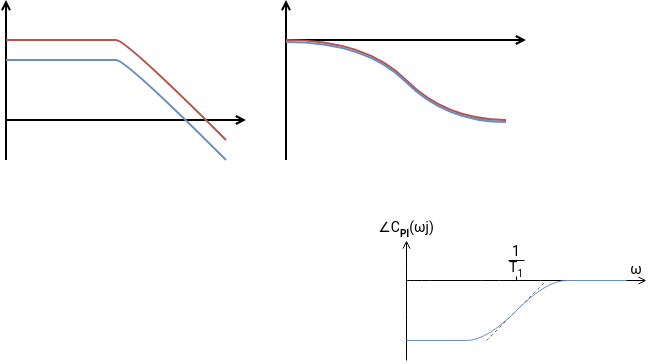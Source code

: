 <mxfile version="20.6.1" type="device"><diagram id="PHjEE_tYsPn7fcCQc_cB" name="Page-1"><mxGraphModel dx="236" dy="171" grid="1" gridSize="10" guides="1" tooltips="1" connect="1" arrows="1" fold="1" page="1" pageScale="1" pageWidth="827" pageHeight="1169" math="1" shadow="0"><root><mxCell id="0"/><mxCell id="1" parent="0"/><mxCell id="6nMfZP-pIVt0r_uAwbMw-13" value="" style="endArrow=none;html=1;rounded=0;strokeWidth=0.5;fontFamily=Roboto;fontSource=https%3A%2F%2Ffonts.googleapis.com%2Fcss%3Ffamily%3DRoboto;fontSize=5;fillColor=#f5f5f5;strokeColor=#666666;dashed=1;" edge="1" parent="1"><mxGeometry width="50" height="50" relative="1" as="geometry"><mxPoint x="480" y="290" as="sourcePoint"/><mxPoint x="510" y="260" as="targetPoint"/></mxGeometry></mxCell><mxCell id="6nMfZP-pIVt0r_uAwbMw-10" value="1" style="text;html=1;strokeColor=none;fillColor=none;align=center;verticalAlign=top;whiteSpace=wrap;rounded=0;fontFamily=Roboto;fontSource=https%3A%2F%2Ffonts.googleapis.com%2Fcss%3Ffamily%3DRoboto;fontSize=7;spacingLeft=0;spacingTop=-5;" vertex="1" parent="1"><mxGeometry x="490" y="240" width="10" height="10" as="geometry"/></mxCell><mxCell id="6nMfZP-pIVt0r_uAwbMw-11" value="T&lt;sub style=&quot;&quot;&gt;&lt;font style=&quot;font-size: 5px;&quot;&gt;1&lt;/font&gt;&lt;/sub&gt;" style="text;html=1;strokeColor=none;fillColor=none;align=center;verticalAlign=bottom;whiteSpace=wrap;rounded=0;fontFamily=Roboto;fontSource=https%3A%2F%2Ffonts.googleapis.com%2Fcss%3Ffamily%3DRoboto;fontSize=7;spacingLeft=0;spacingTop=0;spacingBottom=-2;" vertex="1" parent="1"><mxGeometry x="490" y="250" width="10" height="10" as="geometry"/></mxCell><mxCell id="ITSz3YMHsk7jCdU6QYkX-1" value="" style="endArrow=open;html=1;rounded=0;endFill=0;startSize=6;endSize=3;curved=1;" parent="1" edge="1"><mxGeometry width="50" height="50" relative="1" as="geometry"><mxPoint x="240" y="200" as="sourcePoint"/><mxPoint x="240" y="120" as="targetPoint"/></mxGeometry></mxCell><mxCell id="ITSz3YMHsk7jCdU6QYkX-2" value="" style="endArrow=open;html=1;rounded=0;endFill=0;startSize=6;endSize=3;curved=1;" parent="1" edge="1"><mxGeometry width="50" height="50" relative="1" as="geometry"><mxPoint x="240" y="180" as="sourcePoint"/><mxPoint x="360" y="180" as="targetPoint"/></mxGeometry></mxCell><mxCell id="ITSz3YMHsk7jCdU6QYkX-3" value="" style="endArrow=none;html=1;rounded=0;startSize=6;endSize=3;curved=1;fillColor=#dae8fc;strokeColor=#6c8ebf;" parent="1" edge="1"><mxGeometry width="50" height="50" relative="1" as="geometry"><mxPoint x="240" y="150" as="sourcePoint"/><mxPoint x="350" y="200" as="targetPoint"/><Array as="points"><mxPoint x="290" y="150"/><mxPoint x="300" y="150"/></Array></mxGeometry></mxCell><mxCell id="ITSz3YMHsk7jCdU6QYkX-4" value="" style="endArrow=none;html=1;rounded=0;startSize=6;endSize=3;curved=1;fillColor=#f8cecc;strokeColor=#b85450;" parent="1" edge="1"><mxGeometry width="50" height="50" relative="1" as="geometry"><mxPoint x="240" y="140" as="sourcePoint"/><mxPoint x="350" y="190" as="targetPoint"/><Array as="points"><mxPoint x="290" y="140"/><mxPoint x="300" y="140"/></Array></mxGeometry></mxCell><mxCell id="ITSz3YMHsk7jCdU6QYkX-5" value="" style="endArrow=open;html=1;rounded=0;endFill=0;startSize=6;endSize=3;curved=1;" parent="1" edge="1"><mxGeometry width="50" height="50" relative="1" as="geometry"><mxPoint x="380" y="200" as="sourcePoint"/><mxPoint x="380" y="120" as="targetPoint"/></mxGeometry></mxCell><mxCell id="ITSz3YMHsk7jCdU6QYkX-6" value="" style="endArrow=open;html=1;rounded=0;endFill=0;startSize=6;endSize=3;curved=1;" parent="1" edge="1"><mxGeometry width="50" height="50" relative="1" as="geometry"><mxPoint x="380" y="140" as="sourcePoint"/><mxPoint x="500" y="140" as="targetPoint"/></mxGeometry></mxCell><mxCell id="ITSz3YMHsk7jCdU6QYkX-8" value="" style="endArrow=none;html=1;rounded=0;startSize=6;endSize=3;curved=1;fillColor=#f8cecc;strokeColor=#b85450;" parent="1" edge="1"><mxGeometry width="50" height="50" relative="1" as="geometry"><mxPoint x="380" y="140" as="sourcePoint"/><mxPoint x="490" y="180" as="targetPoint"/><Array as="points"><mxPoint x="420" y="140"/><mxPoint x="460" y="180"/></Array></mxGeometry></mxCell><mxCell id="ITSz3YMHsk7jCdU6QYkX-9" value="" style="endArrow=none;html=1;rounded=0;startSize=6;endSize=3;curved=1;fillColor=#dae8fc;strokeColor=#6c8ebf;" parent="1" edge="1"><mxGeometry width="50" height="50" relative="1" as="geometry"><mxPoint x="380" y="141" as="sourcePoint"/><mxPoint x="490" y="181" as="targetPoint"/><Array as="points"><mxPoint x="420" y="141"/><mxPoint x="460" y="181"/></Array></mxGeometry></mxCell><mxCell id="6nMfZP-pIVt0r_uAwbMw-4" value="" style="endArrow=open;html=1;rounded=0;endFill=0;startSize=6;endSize=3;curved=1;strokeWidth=0.5;" edge="1" parent="1"><mxGeometry width="50" height="50" relative="1" as="geometry"><mxPoint x="440" y="300" as="sourcePoint"/><mxPoint x="440" y="240" as="targetPoint"/></mxGeometry></mxCell><mxCell id="6nMfZP-pIVt0r_uAwbMw-5" value="" style="endArrow=open;html=1;rounded=0;endFill=0;startSize=6;endSize=3;curved=1;strokeWidth=0.5;" edge="1" parent="1"><mxGeometry width="50" height="50" relative="1" as="geometry"><mxPoint x="440" y="260" as="sourcePoint"/><mxPoint x="560" y="260" as="targetPoint"/></mxGeometry></mxCell><mxCell id="6nMfZP-pIVt0r_uAwbMw-6" value="" style="endArrow=none;html=1;rounded=0;strokeWidth=0.5;" edge="1" parent="1"><mxGeometry width="50" height="50" relative="1" as="geometry"><mxPoint x="495" y="258" as="sourcePoint"/><mxPoint x="495" y="260" as="targetPoint"/></mxGeometry></mxCell><mxCell id="6nMfZP-pIVt0r_uAwbMw-3" value="" style="endArrow=none;html=1;rounded=0;startSize=6;endSize=3;curved=1;fillColor=#dae8fc;strokeColor=#6c8ebf;strokeWidth=0.5;" edge="1" parent="1"><mxGeometry width="50" height="50" relative="1" as="geometry"><mxPoint x="470" y="290" as="sourcePoint"/><mxPoint x="520" y="260" as="targetPoint"/><Array as="points"><mxPoint x="480" y="290"/><mxPoint x="510" y="260"/></Array></mxGeometry></mxCell><mxCell id="6nMfZP-pIVt0r_uAwbMw-7" value="" style="endArrow=none;html=1;rounded=0;strokeWidth=0.5;fillColor=#dae8fc;strokeColor=#6c8ebf;" edge="1" parent="1"><mxGeometry width="50" height="50" relative="1" as="geometry"><mxPoint x="440" y="290" as="sourcePoint"/><mxPoint x="470" y="290" as="targetPoint"/></mxGeometry></mxCell><mxCell id="6nMfZP-pIVt0r_uAwbMw-8" value="" style="endArrow=none;html=1;rounded=0;strokeWidth=0.5;fillColor=#dae8fc;strokeColor=#6c8ebf;" edge="1" parent="1"><mxGeometry width="50" height="50" relative="1" as="geometry"><mxPoint x="520" y="260" as="sourcePoint"/><mxPoint x="550" y="260" as="targetPoint"/></mxGeometry></mxCell><mxCell id="6nMfZP-pIVt0r_uAwbMw-9" value="ω" style="text;html=1;strokeColor=none;fillColor=none;align=center;verticalAlign=middle;whiteSpace=wrap;rounded=0;fontFamily=Roboto;fontSource=https%3A%2F%2Ffonts.googleapis.com%2Fcss%3Ffamily%3DRoboto;fontSize=7;" vertex="1" parent="1"><mxGeometry x="550" y="250" width="10" height="10" as="geometry"/></mxCell><mxCell id="6nMfZP-pIVt0r_uAwbMw-12" value="" style="endArrow=none;html=1;rounded=0;strokeWidth=0.5;" edge="1" parent="1"><mxGeometry width="50" height="50" relative="1" as="geometry"><mxPoint x="491" y="250" as="sourcePoint"/><mxPoint x="499" y="250" as="targetPoint"/></mxGeometry></mxCell><mxCell id="6nMfZP-pIVt0r_uAwbMw-19" value="∠C&lt;sub style=&quot;&quot;&gt;&lt;font style=&quot;font-size: 5px;&quot;&gt;&lt;b&gt;PI&lt;/b&gt;&lt;/font&gt;&lt;/sub&gt;(ωj)" style="text;html=1;strokeColor=none;fillColor=none;align=center;verticalAlign=middle;whiteSpace=wrap;rounded=0;fontFamily=Roboto;fontSource=https%3A%2F%2Ffonts.googleapis.com%2Fcss%3Ffamily%3DRoboto;fontSize=7;" vertex="1" parent="1"><mxGeometry x="430" y="230" width="20" height="10" as="geometry"/></mxCell></root></mxGraphModel></diagram></mxfile>